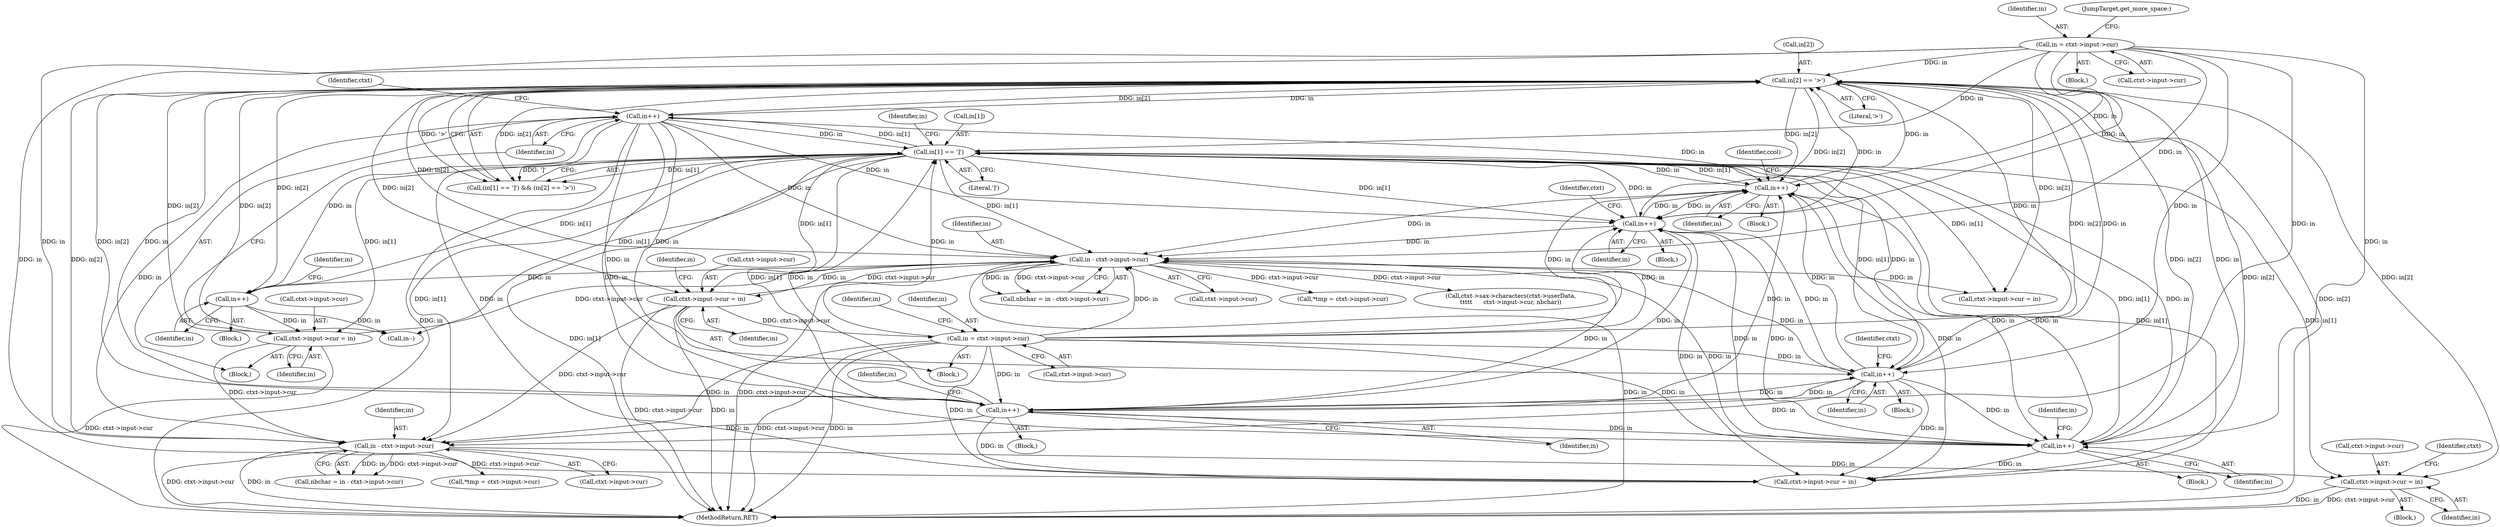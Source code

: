 digraph "0_Chrome_d0947db40187f4708c58e64cbd6013faf9eddeed_4@pointer" {
"1000215" [label="(Call,ctxt->input->cur = in)"];
"1000382" [label="(Call,in[2] == '>')"];
"1000606" [label="(Call,in++)"];
"1000377" [label="(Call,in[1] == ']')"];
"1000330" [label="(Call,in++)"];
"1000400" [label="(Call,in++)"];
"1000151" [label="(Call,in++)"];
"1000135" [label="(Call,in = ctxt->input->cur)"];
"1000180" [label="(Call,in++)"];
"1000647" [label="(Call,in = ctxt->input->cur)"];
"1000578" [label="(Call,ctxt->input->cur = in)"];
"1000411" [label="(Call,in - ctxt->input->cur)"];
"1000362" [label="(Call,in++)"];
"1000599" [label="(Call,ctxt->input->cur = in)"];
"1000591" [label="(Call,in++)"];
"1000195" [label="(Call,in - ctxt->input->cur)"];
"1000386" [label="(Literal,'>')"];
"1000151" [label="(Call,in++)"];
"1000611" [label="(Identifier,ctxt)"];
"1000150" [label="(Block,)"];
"1000226" [label="(Identifier,ctxt)"];
"1000591" [label="(Call,in++)"];
"1000331" [label="(Identifier,in)"];
"1000598" [label="(Block,)"];
"1000143" [label="(Block,)"];
"1000648" [label="(Identifier,in)"];
"1000180" [label="(Call,in++)"];
"1000547" [label="(Call,ctxt->sax->characters(ctxt->userData,\n\t\t\t\t\t      ctxt->input->cur, nbchar))"];
"1000333" [label="(Identifier,ccol)"];
"1000412" [label="(Identifier,in)"];
"1000208" [label="(Call,*tmp = ctxt->input->cur)"];
"1000181" [label="(Identifier,in)"];
"1000384" [label="(Identifier,in)"];
"1000409" [label="(Call,nbchar = in - ctxt->input->cur)"];
"1000184" [label="(Identifier,in)"];
"1000206" [label="(Block,)"];
"1000362" [label="(Call,in++)"];
"1000599" [label="(Call,ctxt->input->cur = in)"];
"1000216" [label="(Call,ctxt->input->cur)"];
"1000401" [label="(Identifier,in)"];
"1000136" [label="(Identifier,in)"];
"1000166" [label="(Block,)"];
"1000584" [label="(Identifier,in)"];
"1000405" [label="(Identifier,ctxt)"];
"1000413" [label="(Call,ctxt->input->cur)"];
"1000144" [label="(JumpTarget,get_more_space:)"];
"1000606" [label="(Call,in++)"];
"1000134" [label="(Block,)"];
"1000607" [label="(Identifier,in)"];
"1000596" [label="(Identifier,in)"];
"1000377" [label="(Call,in[1] == ']')"];
"1000221" [label="(Identifier,in)"];
"1000458" [label="(Call,ctxt->input->cur = in)"];
"1000374" [label="(Block,)"];
"1000378" [label="(Call,in[1])"];
"1000135" [label="(Call,in = ctxt->input->cur)"];
"1000215" [label="(Call,ctxt->input->cur = in)"];
"1000411" [label="(Call,in - ctxt->input->cur)"];
"1000382" [label="(Call,in[2] == '>')"];
"1000649" [label="(Call,ctxt->input->cur)"];
"1000137" [label="(Call,ctxt->input->cur)"];
"1000363" [label="(Identifier,in)"];
"1000193" [label="(Call,nbchar = in - ctxt->input->cur)"];
"1000156" [label="(Identifier,ctxt)"];
"1000578" [label="(Call,ctxt->input->cur = in)"];
"1000592" [label="(Identifier,in)"];
"1000197" [label="(Call,ctxt->input->cur)"];
"1000647" [label="(Call,in = ctxt->input->cur)"];
"1000195" [label="(Call,in - ctxt->input->cur)"];
"1000400" [label="(Call,in++)"];
"1000376" [label="(Call,(in[1] == ']') && (in[2] == '>'))"];
"1000451" [label="(Call,*tmp = ctxt->input->cur)"];
"1000152" [label="(Identifier,in)"];
"1000600" [label="(Call,ctxt->input->cur)"];
"1000392" [label="(Call,ctxt->input->cur = in)"];
"1000330" [label="(Call,in++)"];
"1000588" [label="(Identifier,in)"];
"1000196" [label="(Identifier,in)"];
"1000348" [label="(Block,)"];
"1000590" [label="(Block,)"];
"1000366" [label="(Identifier,in)"];
"1000329" [label="(Block,)"];
"1000658" [label="(Identifier,in)"];
"1000381" [label="(Literal,']')"];
"1000579" [label="(Call,ctxt->input->cur)"];
"1000688" [label="(MethodReturn,RET)"];
"1000622" [label="(Call,in--)"];
"1000383" [label="(Call,in[2])"];
"1000605" [label="(Identifier,in)"];
"1000215" -> "1000206"  [label="AST: "];
"1000215" -> "1000221"  [label="CFG: "];
"1000216" -> "1000215"  [label="AST: "];
"1000221" -> "1000215"  [label="AST: "];
"1000226" -> "1000215"  [label="CFG: "];
"1000215" -> "1000688"  [label="DDG: in"];
"1000215" -> "1000688"  [label="DDG: ctxt->input->cur"];
"1000382" -> "1000215"  [label="DDG: in[2]"];
"1000377" -> "1000215"  [label="DDG: in[1]"];
"1000195" -> "1000215"  [label="DDG: in"];
"1000382" -> "1000376"  [label="AST: "];
"1000382" -> "1000386"  [label="CFG: "];
"1000383" -> "1000382"  [label="AST: "];
"1000386" -> "1000382"  [label="AST: "];
"1000376" -> "1000382"  [label="CFG: "];
"1000382" -> "1000688"  [label="DDG: in[2]"];
"1000382" -> "1000151"  [label="DDG: in[2]"];
"1000382" -> "1000180"  [label="DDG: in[2]"];
"1000382" -> "1000195"  [label="DDG: in[2]"];
"1000382" -> "1000330"  [label="DDG: in[2]"];
"1000382" -> "1000362"  [label="DDG: in[2]"];
"1000382" -> "1000376"  [label="DDG: in[2]"];
"1000382" -> "1000376"  [label="DDG: '>'"];
"1000606" -> "1000382"  [label="DDG: in"];
"1000330" -> "1000382"  [label="DDG: in"];
"1000400" -> "1000382"  [label="DDG: in"];
"1000151" -> "1000382"  [label="DDG: in"];
"1000135" -> "1000382"  [label="DDG: in"];
"1000362" -> "1000382"  [label="DDG: in"];
"1000180" -> "1000382"  [label="DDG: in"];
"1000647" -> "1000382"  [label="DDG: in"];
"1000382" -> "1000392"  [label="DDG: in[2]"];
"1000382" -> "1000400"  [label="DDG: in[2]"];
"1000382" -> "1000411"  [label="DDG: in[2]"];
"1000382" -> "1000458"  [label="DDG: in[2]"];
"1000382" -> "1000578"  [label="DDG: in[2]"];
"1000382" -> "1000591"  [label="DDG: in[2]"];
"1000382" -> "1000599"  [label="DDG: in[2]"];
"1000382" -> "1000606"  [label="DDG: in[2]"];
"1000382" -> "1000622"  [label="DDG: in[2]"];
"1000606" -> "1000598"  [label="AST: "];
"1000606" -> "1000607"  [label="CFG: "];
"1000607" -> "1000606"  [label="AST: "];
"1000611" -> "1000606"  [label="CFG: "];
"1000606" -> "1000688"  [label="DDG: in"];
"1000606" -> "1000151"  [label="DDG: in"];
"1000606" -> "1000180"  [label="DDG: in"];
"1000606" -> "1000195"  [label="DDG: in"];
"1000606" -> "1000330"  [label="DDG: in"];
"1000606" -> "1000362"  [label="DDG: in"];
"1000606" -> "1000377"  [label="DDG: in"];
"1000606" -> "1000392"  [label="DDG: in"];
"1000606" -> "1000400"  [label="DDG: in"];
"1000606" -> "1000411"  [label="DDG: in"];
"1000377" -> "1000606"  [label="DDG: in[1]"];
"1000591" -> "1000606"  [label="DDG: in"];
"1000377" -> "1000376"  [label="AST: "];
"1000377" -> "1000381"  [label="CFG: "];
"1000378" -> "1000377"  [label="AST: "];
"1000381" -> "1000377"  [label="AST: "];
"1000384" -> "1000377"  [label="CFG: "];
"1000376" -> "1000377"  [label="CFG: "];
"1000377" -> "1000688"  [label="DDG: in[1]"];
"1000377" -> "1000151"  [label="DDG: in[1]"];
"1000377" -> "1000180"  [label="DDG: in[1]"];
"1000377" -> "1000195"  [label="DDG: in[1]"];
"1000377" -> "1000330"  [label="DDG: in[1]"];
"1000377" -> "1000362"  [label="DDG: in[1]"];
"1000377" -> "1000376"  [label="DDG: in[1]"];
"1000377" -> "1000376"  [label="DDG: ']'"];
"1000330" -> "1000377"  [label="DDG: in"];
"1000400" -> "1000377"  [label="DDG: in"];
"1000151" -> "1000377"  [label="DDG: in"];
"1000135" -> "1000377"  [label="DDG: in"];
"1000362" -> "1000377"  [label="DDG: in"];
"1000180" -> "1000377"  [label="DDG: in"];
"1000647" -> "1000377"  [label="DDG: in"];
"1000377" -> "1000392"  [label="DDG: in[1]"];
"1000377" -> "1000400"  [label="DDG: in[1]"];
"1000377" -> "1000411"  [label="DDG: in[1]"];
"1000377" -> "1000458"  [label="DDG: in[1]"];
"1000377" -> "1000578"  [label="DDG: in[1]"];
"1000377" -> "1000591"  [label="DDG: in[1]"];
"1000377" -> "1000599"  [label="DDG: in[1]"];
"1000377" -> "1000622"  [label="DDG: in[1]"];
"1000330" -> "1000329"  [label="AST: "];
"1000330" -> "1000331"  [label="CFG: "];
"1000331" -> "1000330"  [label="AST: "];
"1000333" -> "1000330"  [label="CFG: "];
"1000400" -> "1000330"  [label="DDG: in"];
"1000151" -> "1000330"  [label="DDG: in"];
"1000135" -> "1000330"  [label="DDG: in"];
"1000362" -> "1000330"  [label="DDG: in"];
"1000180" -> "1000330"  [label="DDG: in"];
"1000647" -> "1000330"  [label="DDG: in"];
"1000330" -> "1000362"  [label="DDG: in"];
"1000330" -> "1000392"  [label="DDG: in"];
"1000330" -> "1000400"  [label="DDG: in"];
"1000330" -> "1000411"  [label="DDG: in"];
"1000400" -> "1000374"  [label="AST: "];
"1000400" -> "1000401"  [label="CFG: "];
"1000401" -> "1000400"  [label="AST: "];
"1000405" -> "1000400"  [label="CFG: "];
"1000400" -> "1000362"  [label="DDG: in"];
"1000400" -> "1000392"  [label="DDG: in"];
"1000151" -> "1000400"  [label="DDG: in"];
"1000135" -> "1000400"  [label="DDG: in"];
"1000362" -> "1000400"  [label="DDG: in"];
"1000180" -> "1000400"  [label="DDG: in"];
"1000647" -> "1000400"  [label="DDG: in"];
"1000400" -> "1000411"  [label="DDG: in"];
"1000151" -> "1000150"  [label="AST: "];
"1000151" -> "1000152"  [label="CFG: "];
"1000152" -> "1000151"  [label="AST: "];
"1000156" -> "1000151"  [label="CFG: "];
"1000135" -> "1000151"  [label="DDG: in"];
"1000180" -> "1000151"  [label="DDG: in"];
"1000647" -> "1000151"  [label="DDG: in"];
"1000151" -> "1000180"  [label="DDG: in"];
"1000151" -> "1000195"  [label="DDG: in"];
"1000151" -> "1000362"  [label="DDG: in"];
"1000151" -> "1000392"  [label="DDG: in"];
"1000151" -> "1000411"  [label="DDG: in"];
"1000135" -> "1000134"  [label="AST: "];
"1000135" -> "1000137"  [label="CFG: "];
"1000136" -> "1000135"  [label="AST: "];
"1000137" -> "1000135"  [label="AST: "];
"1000144" -> "1000135"  [label="CFG: "];
"1000135" -> "1000180"  [label="DDG: in"];
"1000135" -> "1000195"  [label="DDG: in"];
"1000135" -> "1000362"  [label="DDG: in"];
"1000135" -> "1000392"  [label="DDG: in"];
"1000135" -> "1000411"  [label="DDG: in"];
"1000180" -> "1000166"  [label="AST: "];
"1000180" -> "1000181"  [label="CFG: "];
"1000181" -> "1000180"  [label="AST: "];
"1000184" -> "1000180"  [label="CFG: "];
"1000647" -> "1000180"  [label="DDG: in"];
"1000180" -> "1000195"  [label="DDG: in"];
"1000180" -> "1000362"  [label="DDG: in"];
"1000180" -> "1000392"  [label="DDG: in"];
"1000180" -> "1000411"  [label="DDG: in"];
"1000647" -> "1000143"  [label="AST: "];
"1000647" -> "1000649"  [label="CFG: "];
"1000648" -> "1000647"  [label="AST: "];
"1000649" -> "1000647"  [label="AST: "];
"1000658" -> "1000647"  [label="CFG: "];
"1000647" -> "1000688"  [label="DDG: in"];
"1000647" -> "1000688"  [label="DDG: ctxt->input->cur"];
"1000647" -> "1000195"  [label="DDG: in"];
"1000647" -> "1000362"  [label="DDG: in"];
"1000647" -> "1000392"  [label="DDG: in"];
"1000647" -> "1000411"  [label="DDG: in"];
"1000578" -> "1000647"  [label="DDG: ctxt->input->cur"];
"1000578" -> "1000143"  [label="AST: "];
"1000578" -> "1000584"  [label="CFG: "];
"1000579" -> "1000578"  [label="AST: "];
"1000584" -> "1000578"  [label="AST: "];
"1000588" -> "1000578"  [label="CFG: "];
"1000578" -> "1000688"  [label="DDG: ctxt->input->cur"];
"1000578" -> "1000688"  [label="DDG: in"];
"1000578" -> "1000195"  [label="DDG: ctxt->input->cur"];
"1000578" -> "1000411"  [label="DDG: ctxt->input->cur"];
"1000411" -> "1000578"  [label="DDG: in"];
"1000411" -> "1000409"  [label="AST: "];
"1000411" -> "1000413"  [label="CFG: "];
"1000412" -> "1000411"  [label="AST: "];
"1000413" -> "1000411"  [label="AST: "];
"1000409" -> "1000411"  [label="CFG: "];
"1000411" -> "1000688"  [label="DDG: in"];
"1000411" -> "1000688"  [label="DDG: ctxt->input->cur"];
"1000411" -> "1000409"  [label="DDG: in"];
"1000411" -> "1000409"  [label="DDG: ctxt->input->cur"];
"1000362" -> "1000411"  [label="DDG: in"];
"1000599" -> "1000411"  [label="DDG: ctxt->input->cur"];
"1000411" -> "1000451"  [label="DDG: ctxt->input->cur"];
"1000411" -> "1000458"  [label="DDG: in"];
"1000411" -> "1000547"  [label="DDG: ctxt->input->cur"];
"1000411" -> "1000591"  [label="DDG: in"];
"1000362" -> "1000348"  [label="AST: "];
"1000362" -> "1000363"  [label="CFG: "];
"1000363" -> "1000362"  [label="AST: "];
"1000366" -> "1000362"  [label="CFG: "];
"1000362" -> "1000392"  [label="DDG: in"];
"1000599" -> "1000598"  [label="AST: "];
"1000599" -> "1000605"  [label="CFG: "];
"1000600" -> "1000599"  [label="AST: "];
"1000605" -> "1000599"  [label="AST: "];
"1000607" -> "1000599"  [label="CFG: "];
"1000599" -> "1000688"  [label="DDG: ctxt->input->cur"];
"1000599" -> "1000195"  [label="DDG: ctxt->input->cur"];
"1000591" -> "1000599"  [label="DDG: in"];
"1000591" -> "1000590"  [label="AST: "];
"1000591" -> "1000592"  [label="CFG: "];
"1000592" -> "1000591"  [label="AST: "];
"1000596" -> "1000591"  [label="CFG: "];
"1000591" -> "1000622"  [label="DDG: in"];
"1000195" -> "1000193"  [label="AST: "];
"1000195" -> "1000197"  [label="CFG: "];
"1000196" -> "1000195"  [label="AST: "];
"1000197" -> "1000195"  [label="AST: "];
"1000193" -> "1000195"  [label="CFG: "];
"1000195" -> "1000688"  [label="DDG: ctxt->input->cur"];
"1000195" -> "1000688"  [label="DDG: in"];
"1000195" -> "1000193"  [label="DDG: in"];
"1000195" -> "1000193"  [label="DDG: ctxt->input->cur"];
"1000195" -> "1000208"  [label="DDG: ctxt->input->cur"];
}
